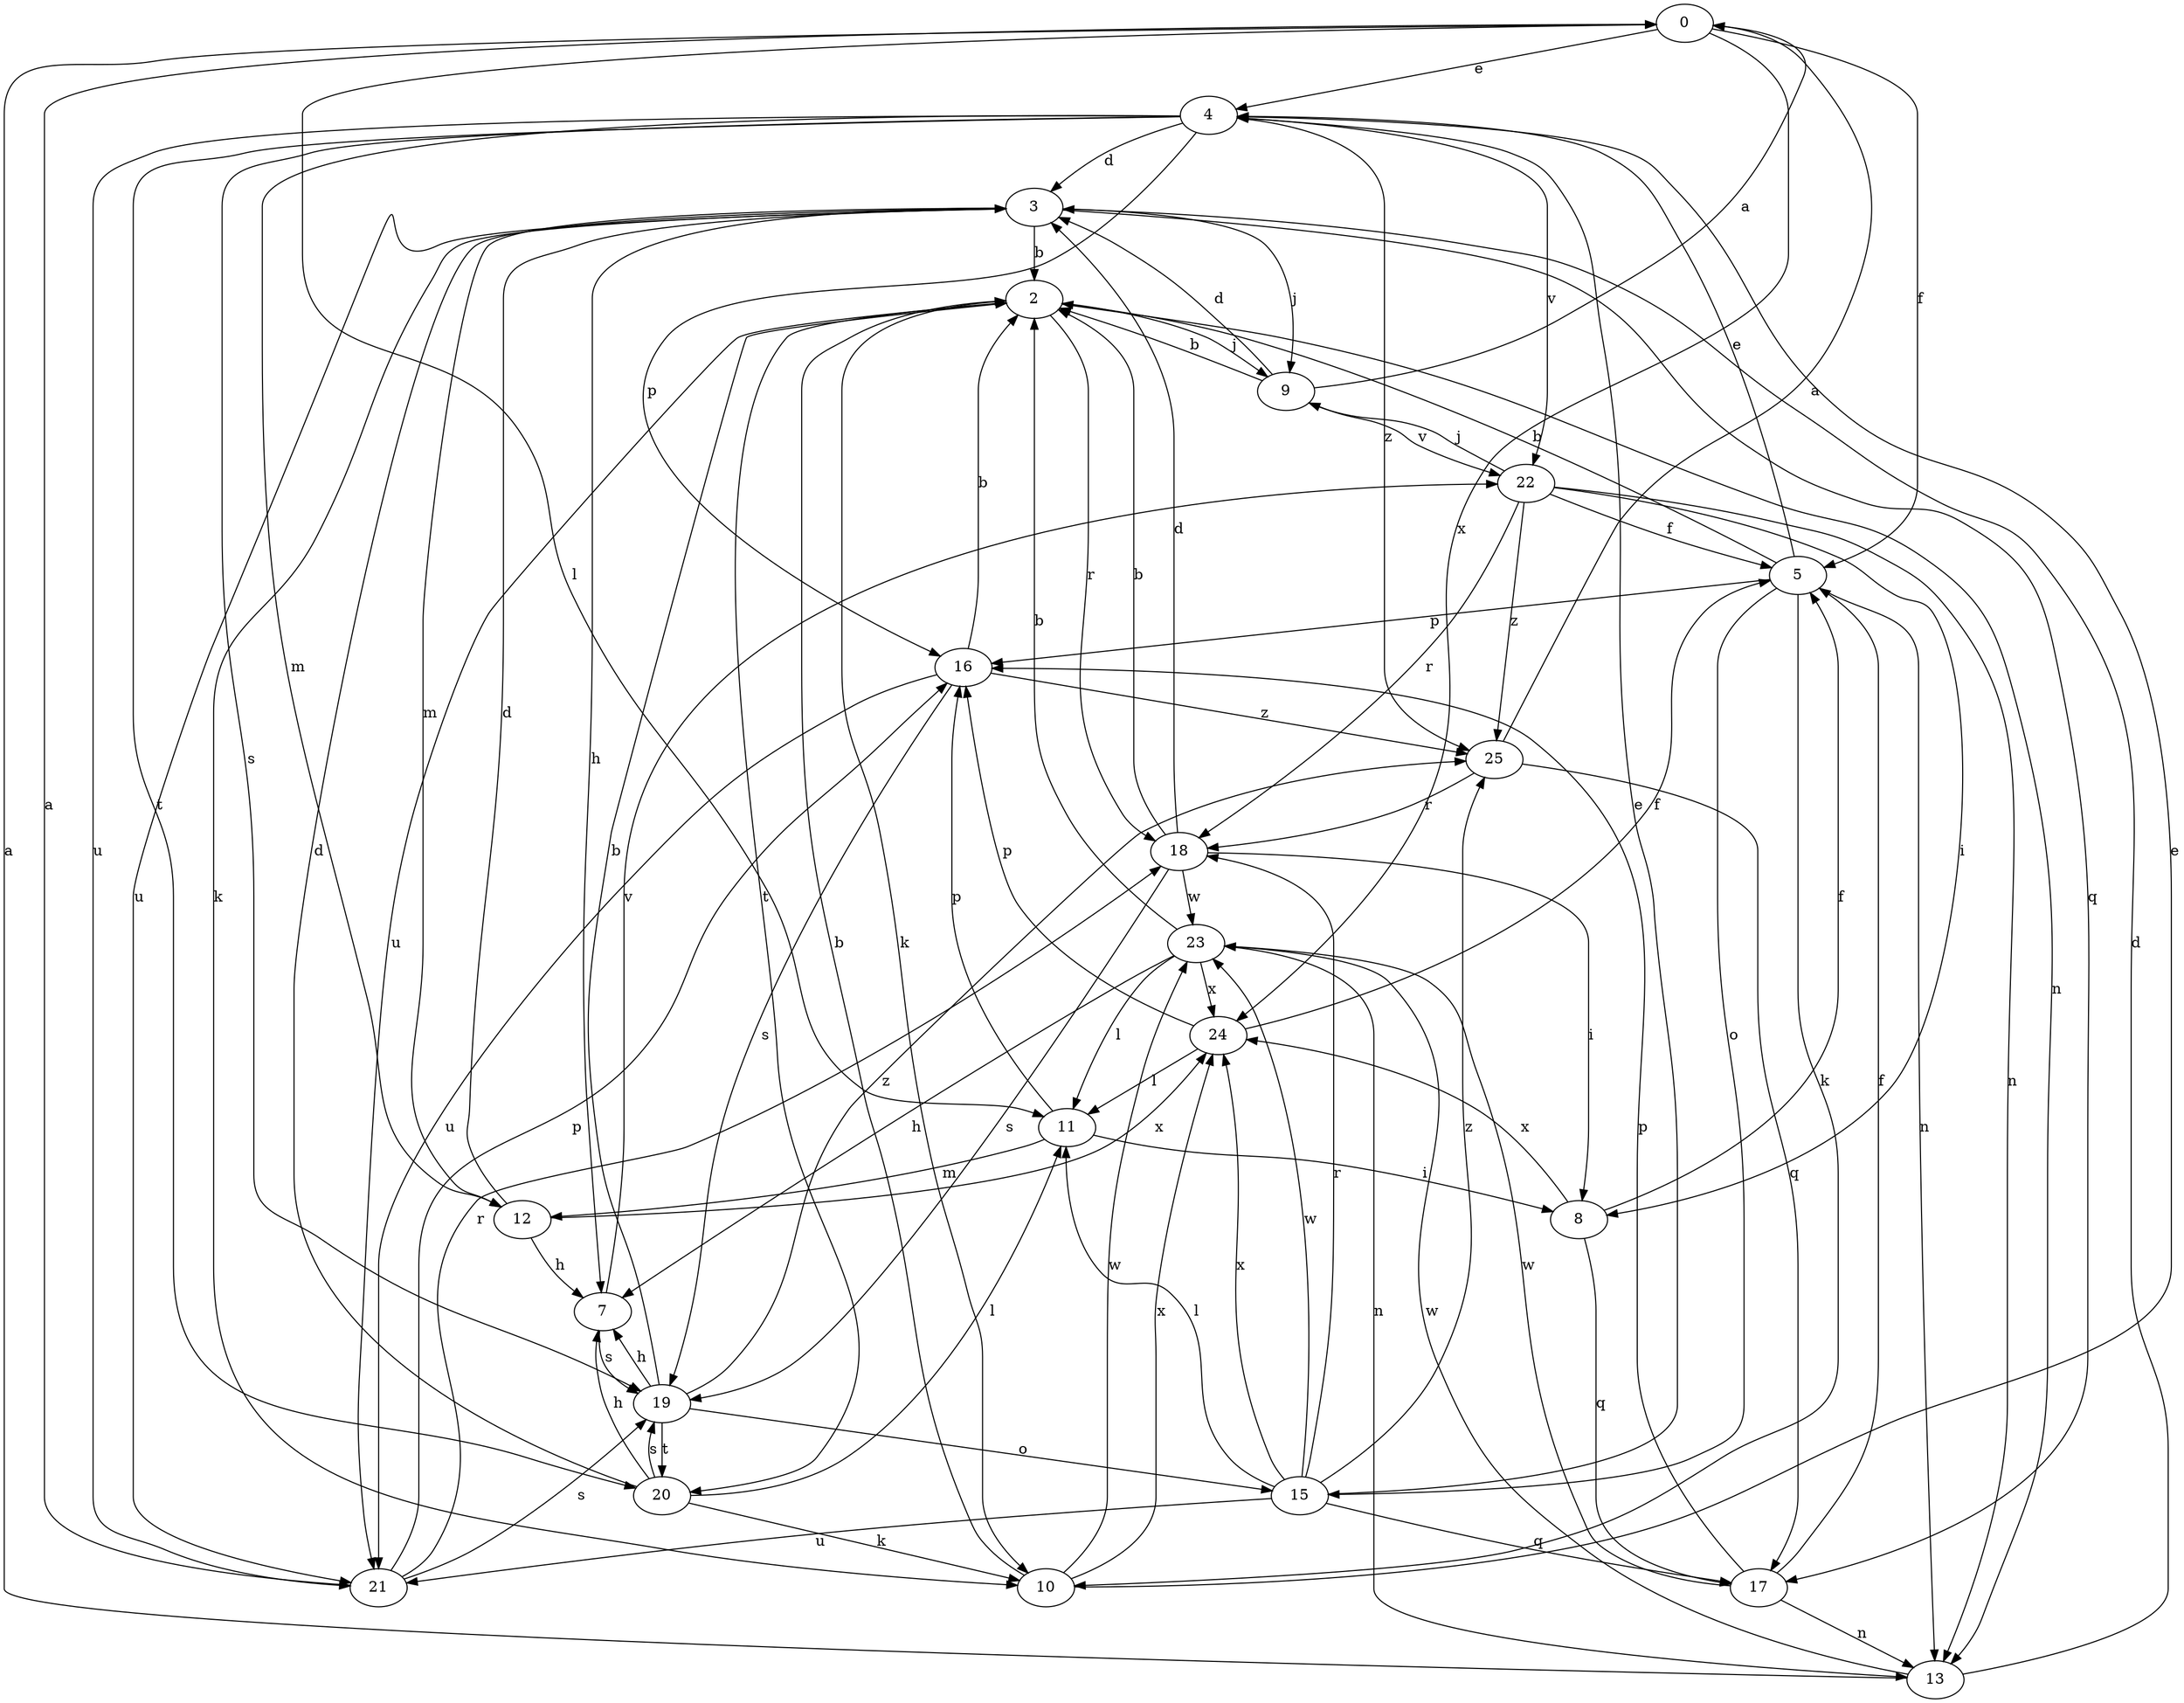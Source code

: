 strict digraph  {
0;
2;
3;
4;
5;
7;
8;
9;
10;
11;
12;
13;
15;
16;
17;
18;
19;
20;
21;
22;
23;
24;
25;
0 -> 4  [label=e];
0 -> 5  [label=f];
0 -> 11  [label=l];
0 -> 24  [label=x];
2 -> 9  [label=j];
2 -> 10  [label=k];
2 -> 13  [label=n];
2 -> 18  [label=r];
2 -> 20  [label=t];
2 -> 21  [label=u];
3 -> 2  [label=b];
3 -> 7  [label=h];
3 -> 9  [label=j];
3 -> 10  [label=k];
3 -> 12  [label=m];
3 -> 17  [label=q];
3 -> 21  [label=u];
4 -> 3  [label=d];
4 -> 12  [label=m];
4 -> 16  [label=p];
4 -> 19  [label=s];
4 -> 20  [label=t];
4 -> 21  [label=u];
4 -> 22  [label=v];
4 -> 25  [label=z];
5 -> 2  [label=b];
5 -> 4  [label=e];
5 -> 10  [label=k];
5 -> 13  [label=n];
5 -> 15  [label=o];
5 -> 16  [label=p];
7 -> 19  [label=s];
7 -> 22  [label=v];
8 -> 5  [label=f];
8 -> 17  [label=q];
8 -> 24  [label=x];
9 -> 0  [label=a];
9 -> 2  [label=b];
9 -> 3  [label=d];
9 -> 22  [label=v];
10 -> 2  [label=b];
10 -> 4  [label=e];
10 -> 23  [label=w];
10 -> 24  [label=x];
11 -> 8  [label=i];
11 -> 12  [label=m];
11 -> 16  [label=p];
12 -> 3  [label=d];
12 -> 7  [label=h];
12 -> 24  [label=x];
13 -> 0  [label=a];
13 -> 3  [label=d];
13 -> 23  [label=w];
15 -> 4  [label=e];
15 -> 11  [label=l];
15 -> 17  [label=q];
15 -> 18  [label=r];
15 -> 21  [label=u];
15 -> 23  [label=w];
15 -> 24  [label=x];
15 -> 25  [label=z];
16 -> 2  [label=b];
16 -> 19  [label=s];
16 -> 21  [label=u];
16 -> 25  [label=z];
17 -> 5  [label=f];
17 -> 13  [label=n];
17 -> 16  [label=p];
17 -> 23  [label=w];
18 -> 2  [label=b];
18 -> 3  [label=d];
18 -> 8  [label=i];
18 -> 19  [label=s];
18 -> 23  [label=w];
19 -> 2  [label=b];
19 -> 7  [label=h];
19 -> 15  [label=o];
19 -> 20  [label=t];
19 -> 25  [label=z];
20 -> 3  [label=d];
20 -> 7  [label=h];
20 -> 10  [label=k];
20 -> 11  [label=l];
20 -> 19  [label=s];
21 -> 0  [label=a];
21 -> 16  [label=p];
21 -> 18  [label=r];
21 -> 19  [label=s];
22 -> 5  [label=f];
22 -> 8  [label=i];
22 -> 9  [label=j];
22 -> 13  [label=n];
22 -> 18  [label=r];
22 -> 25  [label=z];
23 -> 2  [label=b];
23 -> 7  [label=h];
23 -> 11  [label=l];
23 -> 13  [label=n];
23 -> 24  [label=x];
24 -> 5  [label=f];
24 -> 11  [label=l];
24 -> 16  [label=p];
25 -> 0  [label=a];
25 -> 17  [label=q];
25 -> 18  [label=r];
}
